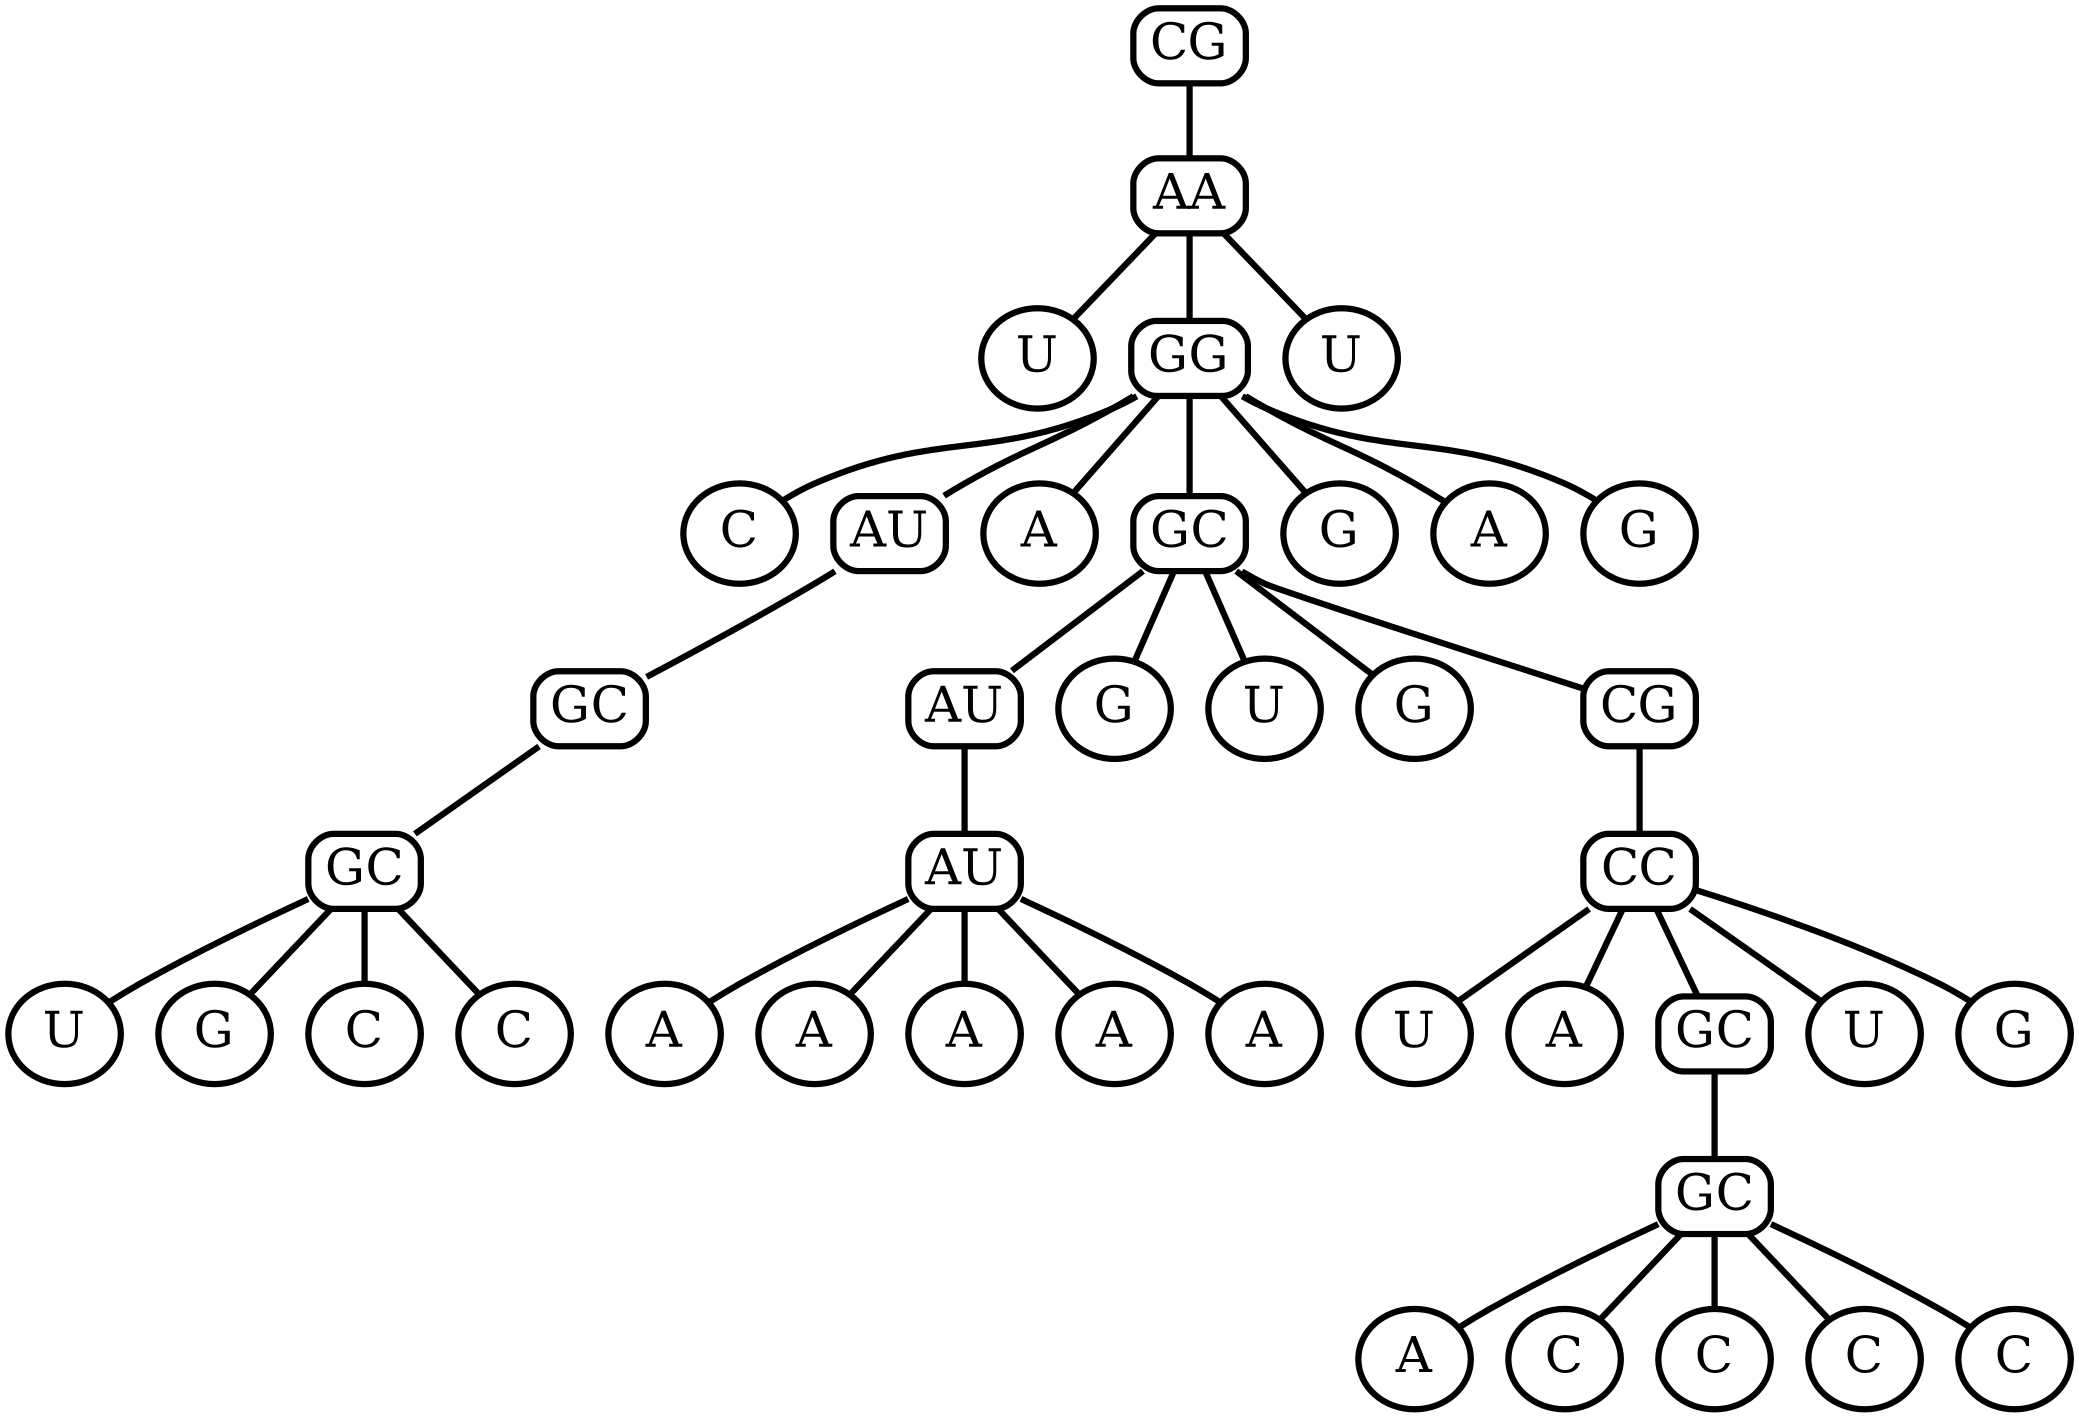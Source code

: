 graph{ node[penwidth=3 fontsize=24] edge[penwidth=3]
 n_1[label=CG shape=rectangle style=rounded]
  n_1_1[label=AA shape=rectangle style=rounded]
    n_1_1_1[label=U]
    n_1_1_2[label=GG shape=rectangle style=rounded]
      n_1_1_2_1[label=C]
      n_1_1_2_2[label=AU shape=rectangle style=rounded]
        n_1_1_2_2_1[label=GC shape=rectangle style=rounded]
          n_1_1_2_2_1_1[label=GC shape=rectangle style=rounded]
            n_1_1_2_2_1_1_1[label=U]
            n_1_1_2_2_1_1_2[label=G]
            n_1_1_2_2_1_1_3[label=C]
            n_1_1_2_2_1_1_4[label=C]
            n_1_1_2_2_1_1 -- n_1_1_2_2_1_1_1
            n_1_1_2_2_1_1 -- n_1_1_2_2_1_1_2
            n_1_1_2_2_1_1 -- n_1_1_2_2_1_1_3
            n_1_1_2_2_1_1 -- n_1_1_2_2_1_1_4
            {rank=same;n_1_1_2_2_1_1_1 n_1_1_2_2_1_1_2 n_1_1_2_2_1_1_3 n_1_1_2_2_1_1_4 }
          n_1_1_2_2_1 -- n_1_1_2_2_1_1
        n_1_1_2_2 -- n_1_1_2_2_1
      n_1_1_2_3[label=A]
      n_1_1_2_4[label=GC shape=rectangle style=rounded]
        n_1_1_2_4_1[label=AU shape=rectangle style=rounded]
          n_1_1_2_4_1_1[label=AU shape=rectangle style=rounded]
            n_1_1_2_4_1_1_1[label=A]
            n_1_1_2_4_1_1_2[label=A]
            n_1_1_2_4_1_1_3[label=A]
            n_1_1_2_4_1_1_4[label=A]
            n_1_1_2_4_1_1_5[label=A]
            n_1_1_2_4_1_1 -- n_1_1_2_4_1_1_1
            n_1_1_2_4_1_1 -- n_1_1_2_4_1_1_2
            n_1_1_2_4_1_1 -- n_1_1_2_4_1_1_3
            n_1_1_2_4_1_1 -- n_1_1_2_4_1_1_4
            n_1_1_2_4_1_1 -- n_1_1_2_4_1_1_5
            {rank=same;n_1_1_2_4_1_1_1 n_1_1_2_4_1_1_2 n_1_1_2_4_1_1_3 n_1_1_2_4_1_1_4 n_1_1_2_4_1_1_5 }
          n_1_1_2_4_1 -- n_1_1_2_4_1_1
        n_1_1_2_4_2[label=G]
        n_1_1_2_4_3[label=U]
        n_1_1_2_4_4[label=G]
        n_1_1_2_4_5[label=CG shape=rectangle style=rounded]
          n_1_1_2_4_5_1[label=CC shape=rectangle style=rounded]
            n_1_1_2_4_5_1_1[label=U]
            n_1_1_2_4_5_1_2[label=A]
            n_1_1_2_4_5_1_3[label=GC shape=rectangle style=rounded]
              n_1_1_2_4_5_1_3_1[label=GC shape=rectangle style=rounded]
                n_1_1_2_4_5_1_3_1_1[label=A]
                n_1_1_2_4_5_1_3_1_2[label=C]
                n_1_1_2_4_5_1_3_1_3[label=C]
                n_1_1_2_4_5_1_3_1_4[label=C]
                n_1_1_2_4_5_1_3_1_5[label=C]
                n_1_1_2_4_5_1_3_1 -- n_1_1_2_4_5_1_3_1_1
                n_1_1_2_4_5_1_3_1 -- n_1_1_2_4_5_1_3_1_2
                n_1_1_2_4_5_1_3_1 -- n_1_1_2_4_5_1_3_1_3
                n_1_1_2_4_5_1_3_1 -- n_1_1_2_4_5_1_3_1_4
                n_1_1_2_4_5_1_3_1 -- n_1_1_2_4_5_1_3_1_5
                {rank=same;n_1_1_2_4_5_1_3_1_1 n_1_1_2_4_5_1_3_1_2 n_1_1_2_4_5_1_3_1_3 n_1_1_2_4_5_1_3_1_4 n_1_1_2_4_5_1_3_1_5 }
              n_1_1_2_4_5_1_3 -- n_1_1_2_4_5_1_3_1
            n_1_1_2_4_5_1_4[label=U]
            n_1_1_2_4_5_1_5[label=G]
            n_1_1_2_4_5_1 -- n_1_1_2_4_5_1_1
            n_1_1_2_4_5_1 -- n_1_1_2_4_5_1_2
            n_1_1_2_4_5_1 -- n_1_1_2_4_5_1_3
            n_1_1_2_4_5_1 -- n_1_1_2_4_5_1_4
            n_1_1_2_4_5_1 -- n_1_1_2_4_5_1_5
            {rank=same;n_1_1_2_4_5_1_1 n_1_1_2_4_5_1_2 n_1_1_2_4_5_1_3 n_1_1_2_4_5_1_4 n_1_1_2_4_5_1_5 }
          n_1_1_2_4_5 -- n_1_1_2_4_5_1
        n_1_1_2_4 -- n_1_1_2_4_1
        n_1_1_2_4 -- n_1_1_2_4_2
        n_1_1_2_4 -- n_1_1_2_4_3
        n_1_1_2_4 -- n_1_1_2_4_4
        n_1_1_2_4 -- n_1_1_2_4_5
        {rank=same;n_1_1_2_4_1 n_1_1_2_4_2 n_1_1_2_4_3 n_1_1_2_4_4 n_1_1_2_4_5 }
      n_1_1_2_5[label=G]
      n_1_1_2_6[label=A]
      n_1_1_2_7[label=G]
      n_1_1_2 -- n_1_1_2_1
      n_1_1_2 -- n_1_1_2_2
      n_1_1_2 -- n_1_1_2_3
      n_1_1_2 -- n_1_1_2_4
      n_1_1_2 -- n_1_1_2_5
      n_1_1_2 -- n_1_1_2_6
      n_1_1_2 -- n_1_1_2_7
      {rank=same;n_1_1_2_1 n_1_1_2_2 n_1_1_2_3 n_1_1_2_4 n_1_1_2_5 n_1_1_2_6 n_1_1_2_7 }
    n_1_1_3[label=U]
    n_1_1 -- n_1_1_1
    n_1_1 -- n_1_1_2
    n_1_1 -- n_1_1_3
    {rank=same;n_1_1_1 n_1_1_2 n_1_1_3 }
  n_1 -- n_1_1
}
